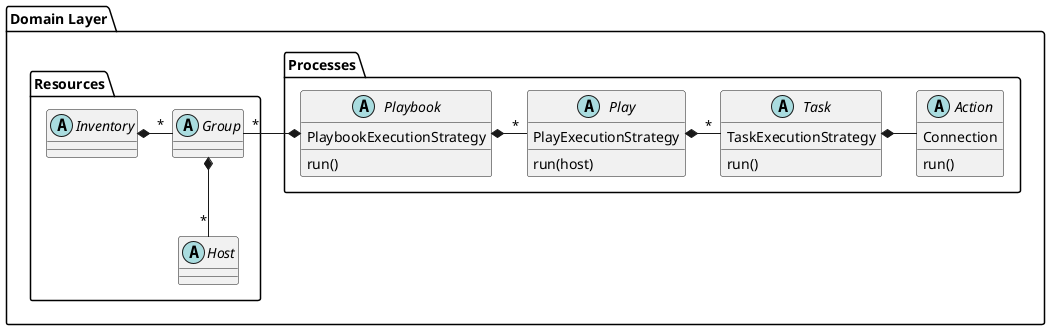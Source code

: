 @startuml


Package "Domain Layer"{

    Package "Processes" {
        abstract Playbook
        Playbook : PlaybookExecutionStrategy
        Playbook : run()
        Playbook *- "*" Play

        abstract Play
        Play : PlayExecutionStrategy
        Play : run(host)
        Play *- "*" Task

        abstract Task
        Task : TaskExecutionStrategy
        Task : run()
        Task *- Action

        abstract Action
        Action : Connection
        Action : run()
    }

    Package "Resources" {
        abstract Host

        abstract Group
        Group "*" -* Playbook

        abstract Inventory
        Group *-- "*" Host
        Inventory *- "*" Group
    }
}

@enduml